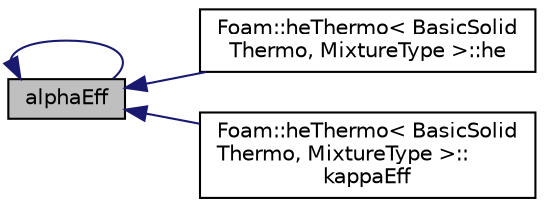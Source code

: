 digraph "alphaEff"
{
  bgcolor="transparent";
  edge [fontname="Helvetica",fontsize="10",labelfontname="Helvetica",labelfontsize="10"];
  node [fontname="Helvetica",fontsize="10",shape=record];
  rankdir="LR";
  Node82 [label="alphaEff",height=0.2,width=0.4,color="black", fillcolor="grey75", style="filled", fontcolor="black"];
  Node82 -> Node82 [dir="back",color="midnightblue",fontsize="10",style="solid",fontname="Helvetica"];
  Node82 -> Node83 [dir="back",color="midnightblue",fontsize="10",style="solid",fontname="Helvetica"];
  Node83 [label="Foam::heThermo\< BasicSolid\lThermo, MixtureType \>::he",height=0.2,width=0.4,color="black",URL="$a31021.html#a51e4b78e8fa1d1a773486d834cb2be8e",tooltip="Enthalpy/Internal energy [J/kg]. "];
  Node82 -> Node84 [dir="back",color="midnightblue",fontsize="10",style="solid",fontname="Helvetica"];
  Node84 [label="Foam::heThermo\< BasicSolid\lThermo, MixtureType \>::\lkappaEff",height=0.2,width=0.4,color="black",URL="$a31021.html#a5b16c1b5ebd891ebe305a1f7fdfa3f27",tooltip="Effective thermal diffusivity for temperature. "];
}
